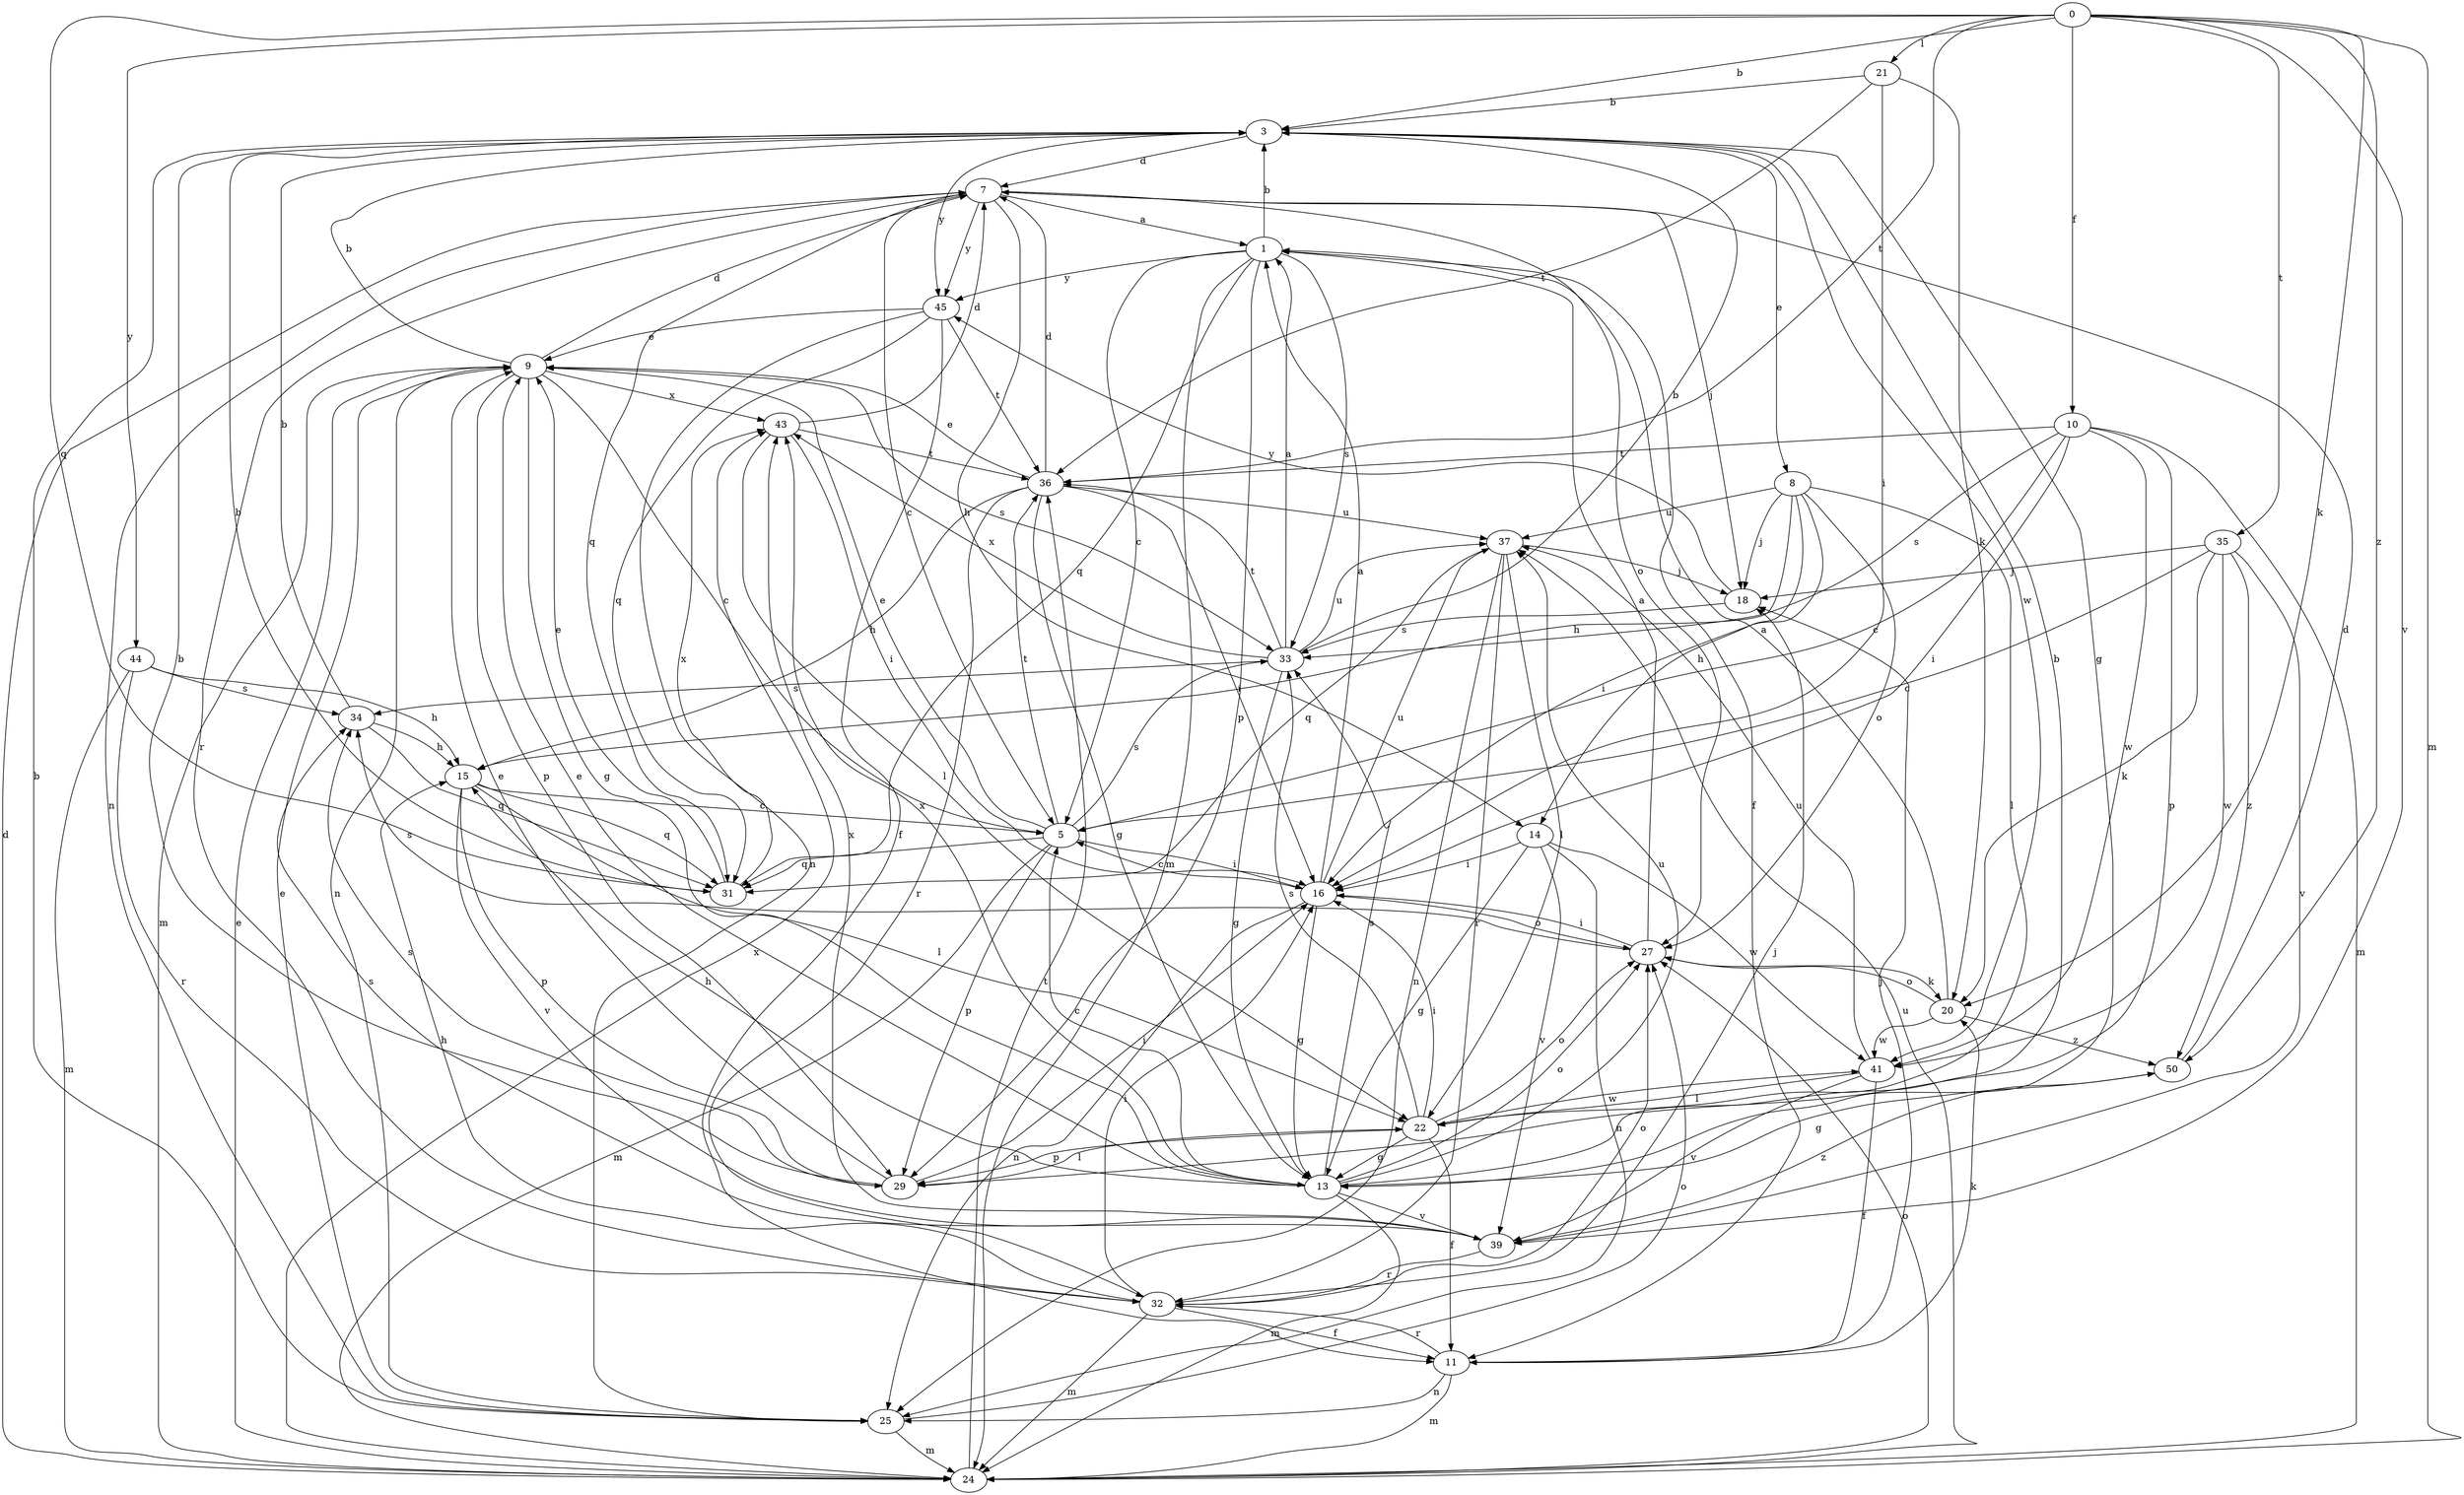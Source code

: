 strict digraph  {
0;
1;
3;
5;
7;
8;
9;
10;
11;
13;
14;
15;
16;
18;
20;
21;
22;
24;
25;
27;
29;
31;
32;
33;
34;
35;
36;
37;
39;
41;
43;
44;
45;
50;
0 -> 3  [label=b];
0 -> 10  [label=f];
0 -> 20  [label=k];
0 -> 21  [label=l];
0 -> 24  [label=m];
0 -> 31  [label=q];
0 -> 35  [label=t];
0 -> 36  [label=t];
0 -> 39  [label=v];
0 -> 44  [label=y];
0 -> 50  [label=z];
1 -> 3  [label=b];
1 -> 5  [label=c];
1 -> 11  [label=f];
1 -> 24  [label=m];
1 -> 29  [label=p];
1 -> 31  [label=q];
1 -> 33  [label=s];
1 -> 45  [label=y];
3 -> 7  [label=d];
3 -> 8  [label=e];
3 -> 13  [label=g];
3 -> 41  [label=w];
3 -> 45  [label=y];
5 -> 9  [label=e];
5 -> 16  [label=i];
5 -> 24  [label=m];
5 -> 29  [label=p];
5 -> 31  [label=q];
5 -> 33  [label=s];
5 -> 36  [label=t];
7 -> 1  [label=a];
7 -> 5  [label=c];
7 -> 14  [label=h];
7 -> 18  [label=j];
7 -> 25  [label=n];
7 -> 27  [label=o];
7 -> 31  [label=q];
7 -> 32  [label=r];
7 -> 45  [label=y];
8 -> 14  [label=h];
8 -> 15  [label=h];
8 -> 16  [label=i];
8 -> 18  [label=j];
8 -> 22  [label=l];
8 -> 27  [label=o];
8 -> 37  [label=u];
9 -> 3  [label=b];
9 -> 5  [label=c];
9 -> 7  [label=d];
9 -> 13  [label=g];
9 -> 24  [label=m];
9 -> 25  [label=n];
9 -> 29  [label=p];
9 -> 33  [label=s];
9 -> 43  [label=x];
10 -> 5  [label=c];
10 -> 16  [label=i];
10 -> 24  [label=m];
10 -> 29  [label=p];
10 -> 33  [label=s];
10 -> 36  [label=t];
10 -> 41  [label=w];
11 -> 18  [label=j];
11 -> 20  [label=k];
11 -> 24  [label=m];
11 -> 25  [label=n];
11 -> 32  [label=r];
13 -> 3  [label=b];
13 -> 5  [label=c];
13 -> 9  [label=e];
13 -> 15  [label=h];
13 -> 24  [label=m];
13 -> 27  [label=o];
13 -> 33  [label=s];
13 -> 37  [label=u];
13 -> 39  [label=v];
13 -> 43  [label=x];
14 -> 13  [label=g];
14 -> 16  [label=i];
14 -> 25  [label=n];
14 -> 39  [label=v];
14 -> 41  [label=w];
15 -> 5  [label=c];
15 -> 22  [label=l];
15 -> 29  [label=p];
15 -> 31  [label=q];
15 -> 39  [label=v];
16 -> 1  [label=a];
16 -> 5  [label=c];
16 -> 13  [label=g];
16 -> 25  [label=n];
16 -> 27  [label=o];
16 -> 37  [label=u];
18 -> 33  [label=s];
18 -> 45  [label=y];
20 -> 1  [label=a];
20 -> 27  [label=o];
20 -> 41  [label=w];
20 -> 50  [label=z];
21 -> 3  [label=b];
21 -> 16  [label=i];
21 -> 20  [label=k];
21 -> 36  [label=t];
22 -> 11  [label=f];
22 -> 13  [label=g];
22 -> 16  [label=i];
22 -> 27  [label=o];
22 -> 29  [label=p];
22 -> 33  [label=s];
22 -> 41  [label=w];
24 -> 7  [label=d];
24 -> 9  [label=e];
24 -> 27  [label=o];
24 -> 36  [label=t];
24 -> 37  [label=u];
24 -> 43  [label=x];
25 -> 3  [label=b];
25 -> 9  [label=e];
25 -> 24  [label=m];
25 -> 27  [label=o];
27 -> 1  [label=a];
27 -> 16  [label=i];
27 -> 20  [label=k];
27 -> 34  [label=s];
29 -> 3  [label=b];
29 -> 9  [label=e];
29 -> 16  [label=i];
29 -> 22  [label=l];
29 -> 34  [label=s];
31 -> 3  [label=b];
31 -> 9  [label=e];
31 -> 43  [label=x];
32 -> 11  [label=f];
32 -> 15  [label=h];
32 -> 16  [label=i];
32 -> 18  [label=j];
32 -> 24  [label=m];
32 -> 27  [label=o];
33 -> 1  [label=a];
33 -> 3  [label=b];
33 -> 13  [label=g];
33 -> 34  [label=s];
33 -> 36  [label=t];
33 -> 37  [label=u];
33 -> 43  [label=x];
34 -> 3  [label=b];
34 -> 15  [label=h];
34 -> 31  [label=q];
35 -> 5  [label=c];
35 -> 18  [label=j];
35 -> 20  [label=k];
35 -> 39  [label=v];
35 -> 41  [label=w];
35 -> 50  [label=z];
36 -> 7  [label=d];
36 -> 9  [label=e];
36 -> 13  [label=g];
36 -> 15  [label=h];
36 -> 16  [label=i];
36 -> 32  [label=r];
36 -> 37  [label=u];
37 -> 18  [label=j];
37 -> 22  [label=l];
37 -> 25  [label=n];
37 -> 31  [label=q];
37 -> 32  [label=r];
39 -> 32  [label=r];
39 -> 34  [label=s];
39 -> 43  [label=x];
39 -> 50  [label=z];
41 -> 11  [label=f];
41 -> 22  [label=l];
41 -> 37  [label=u];
41 -> 39  [label=v];
43 -> 7  [label=d];
43 -> 16  [label=i];
43 -> 22  [label=l];
43 -> 36  [label=t];
44 -> 15  [label=h];
44 -> 24  [label=m];
44 -> 32  [label=r];
44 -> 34  [label=s];
45 -> 9  [label=e];
45 -> 11  [label=f];
45 -> 25  [label=n];
45 -> 31  [label=q];
45 -> 36  [label=t];
50 -> 7  [label=d];
50 -> 13  [label=g];
}
